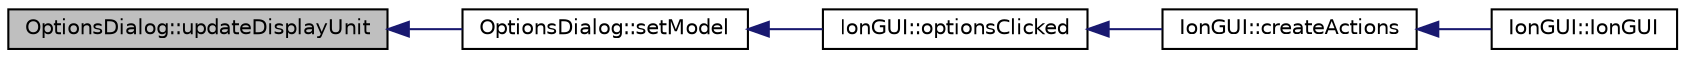 digraph "OptionsDialog::updateDisplayUnit"
{
  edge [fontname="Helvetica",fontsize="10",labelfontname="Helvetica",labelfontsize="10"];
  node [fontname="Helvetica",fontsize="10",shape=record];
  rankdir="LR";
  Node95 [label="OptionsDialog::updateDisplayUnit",height=0.2,width=0.4,color="black", fillcolor="grey75", style="filled", fontcolor="black"];
  Node95 -> Node96 [dir="back",color="midnightblue",fontsize="10",style="solid",fontname="Helvetica"];
  Node96 [label="OptionsDialog::setModel",height=0.2,width=0.4,color="black", fillcolor="white", style="filled",URL="$class_options_dialog.html#a11e902a52cb7472497d14e70cd9399d9"];
  Node96 -> Node97 [dir="back",color="midnightblue",fontsize="10",style="solid",fontname="Helvetica"];
  Node97 [label="IonGUI::optionsClicked",height=0.2,width=0.4,color="black", fillcolor="white", style="filled",URL="$class_ion_g_u_i.html#a463be06dd466d69e20a3a8b073d110d2",tooltip="Show configuration dialog. "];
  Node97 -> Node98 [dir="back",color="midnightblue",fontsize="10",style="solid",fontname="Helvetica"];
  Node98 [label="IonGUI::createActions",height=0.2,width=0.4,color="black", fillcolor="white", style="filled",URL="$class_ion_g_u_i.html#a5a5e1c2fbc2fec3d925d654c61a8b252",tooltip="Create the main UI actions. "];
  Node98 -> Node99 [dir="back",color="midnightblue",fontsize="10",style="solid",fontname="Helvetica"];
  Node99 [label="IonGUI::IonGUI",height=0.2,width=0.4,color="black", fillcolor="white", style="filled",URL="$class_ion_g_u_i.html#ad0e22e4901b039bcc987ef0328c8c5d4"];
}
